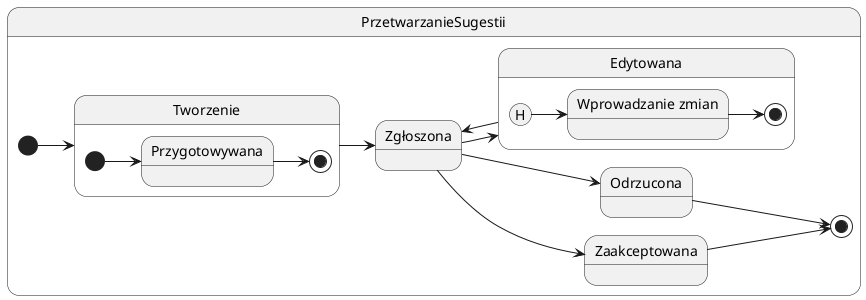 @startuml
left to right direction
state PrzetwarzanieSugestii {
  state Tworzenie{
    state Przygotowywana
    [*] --> Przygotowywana
    Przygotowywana --> [*]
  }
  [*] --> Tworzenie
  Tworzenie --> Zgłoszona
  state Edytowana{
  state "Wprowadzanie zmian" as zmiany
  [H] --> zmiany
  zmiany --> [*]
}
  Edytowana --> Zgłoszona
  Zgłoszona --> Edytowana
  Zgłoszona --> Odrzucona
  Zgłoszona --> Zaakceptowana
  Odrzucona --> [*]
  Zaakceptowana --> [*]
}
@enduml